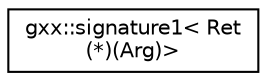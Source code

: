 digraph "Graphical Class Hierarchy"
{
  edge [fontname="Helvetica",fontsize="10",labelfontname="Helvetica",labelfontsize="10"];
  node [fontname="Helvetica",fontsize="10",shape=record];
  rankdir="LR";
  Node1 [label="gxx::signature1\< Ret\l(*)(Arg)\>",height=0.2,width=0.4,color="black", fillcolor="white", style="filled",URL="$structgxx_1_1signature1_3_01Ret_07_5_08_07Arg_08_4.html"];
}
